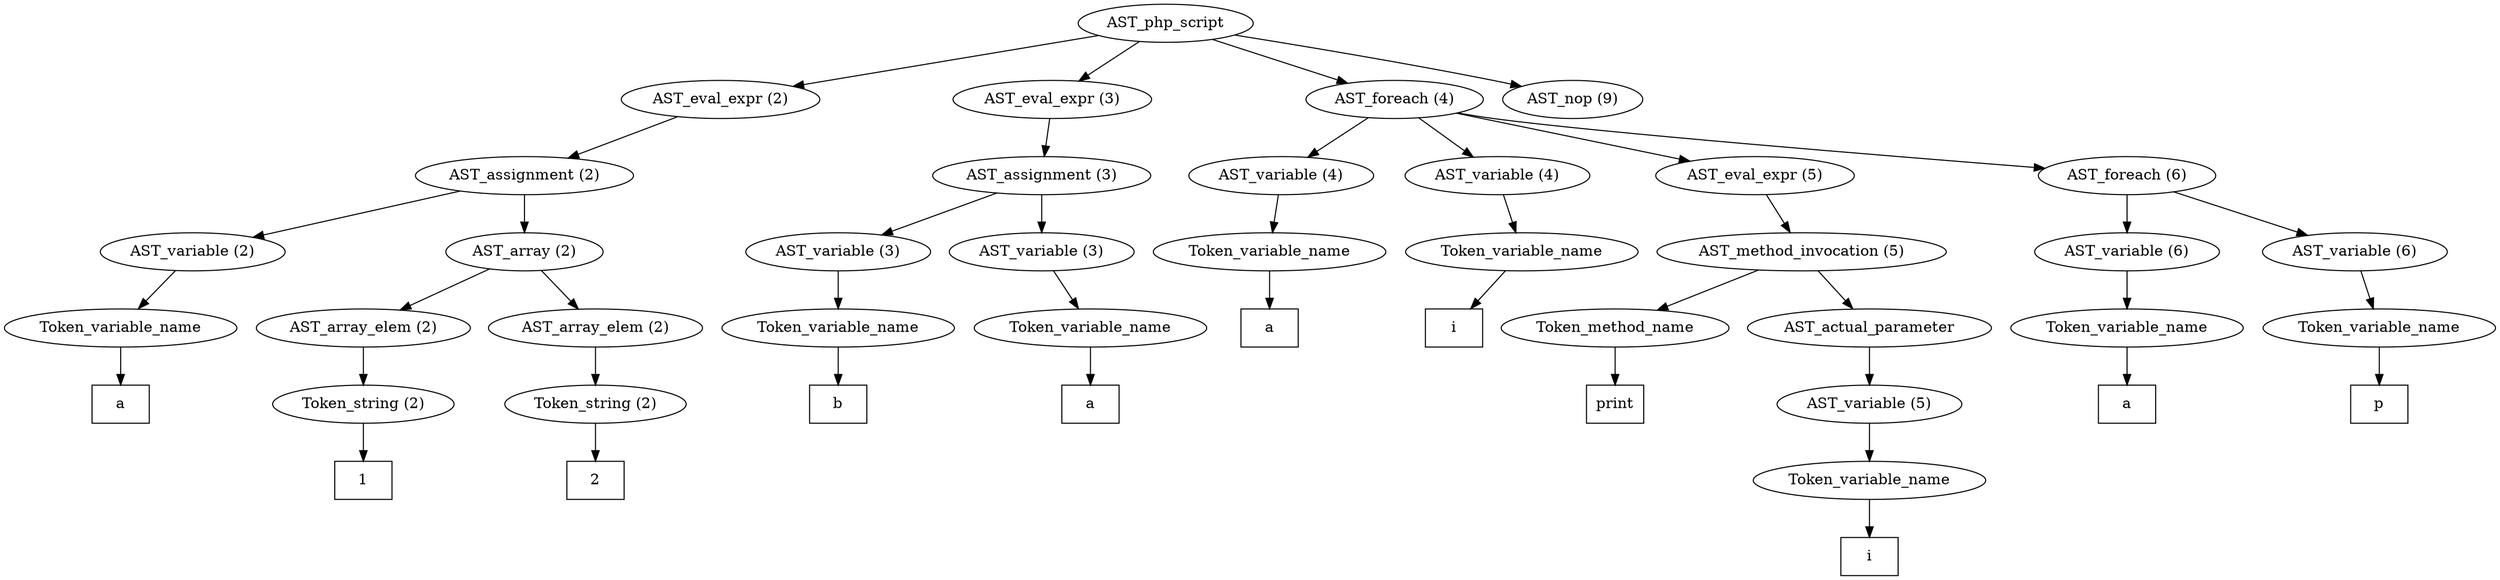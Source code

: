 /*
 * AST in dot format generated by phc -- the PHP compiler
 */

digraph AST {
node_0 [label="AST_php_script"];
node_1 [label="AST_eval_expr (2)"];
node_2 [label="AST_assignment (2)"];
node_3 [label="AST_variable (2)"];
node_4 [label="Token_variable_name"];
node_5 [label="a", shape=box]
node_4 -> node_5;
node_3 -> node_4;
node_6 [label="AST_array (2)"];
node_7 [label="AST_array_elem (2)"];
node_8 [label="Token_string (2)"];
node_9 [label="1", shape=box]
node_8 -> node_9;
node_7 -> node_8;
node_10 [label="AST_array_elem (2)"];
node_11 [label="Token_string (2)"];
node_12 [label="2", shape=box]
node_11 -> node_12;
node_10 -> node_11;
node_6 -> node_10;
node_6 -> node_7;
node_2 -> node_6;
node_2 -> node_3;
node_1 -> node_2;
node_13 [label="AST_eval_expr (3)"];
node_14 [label="AST_assignment (3)"];
node_15 [label="AST_variable (3)"];
node_16 [label="Token_variable_name"];
node_17 [label="b", shape=box]
node_16 -> node_17;
node_15 -> node_16;
node_18 [label="AST_variable (3)"];
node_19 [label="Token_variable_name"];
node_20 [label="a", shape=box]
node_19 -> node_20;
node_18 -> node_19;
node_14 -> node_18;
node_14 -> node_15;
node_13 -> node_14;
node_21 [label="AST_foreach (4)"];
node_22 [label="AST_variable (4)"];
node_23 [label="Token_variable_name"];
node_24 [label="a", shape=box]
node_23 -> node_24;
node_22 -> node_23;
node_25 [label="AST_variable (4)"];
node_26 [label="Token_variable_name"];
node_27 [label="i", shape=box]
node_26 -> node_27;
node_25 -> node_26;
node_28 [label="AST_eval_expr (5)"];
node_29 [label="AST_method_invocation (5)"];
node_30 [label="Token_method_name"];
node_31 [label="print", shape=box]
node_30 -> node_31;
node_32 [label="AST_actual_parameter"];
node_33 [label="AST_variable (5)"];
node_34 [label="Token_variable_name"];
node_35 [label="i", shape=box]
node_34 -> node_35;
node_33 -> node_34;
node_32 -> node_33;
node_29 -> node_32;
node_29 -> node_30;
node_28 -> node_29;
node_36 [label="AST_foreach (6)"];
node_37 [label="AST_variable (6)"];
node_38 [label="Token_variable_name"];
node_39 [label="a", shape=box]
node_38 -> node_39;
node_37 -> node_38;
node_40 [label="AST_variable (6)"];
node_41 [label="Token_variable_name"];
node_42 [label="p", shape=box]
node_41 -> node_42;
node_40 -> node_41;
node_36 -> node_40;
node_36 -> node_37;
node_21 -> node_36;
node_21 -> node_28;
node_21 -> node_25;
node_21 -> node_22;
node_43 [label="AST_nop (9)"];
node_0 -> node_43;
node_0 -> node_21;
node_0 -> node_13;
node_0 -> node_1;
}
